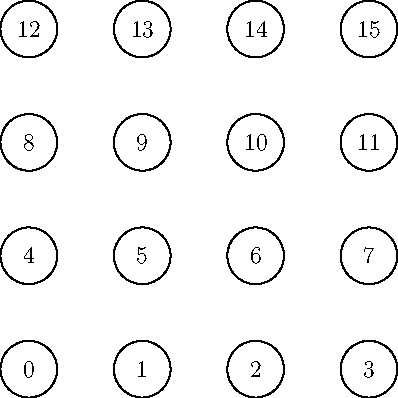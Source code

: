 unitsize(0.5cm);
real grid_spacing = 4;
int grid_num = 4;

int[] dof_indices;
for(int i=0;i<grid_num*grid_num;++i) {
  dof_indices.push(i);
}

// Plot the grid in deal.ii's lexicographic order.
int counter = 0;
for(int j=0;j<grid_num;++j){
  for(int i=0;i<grid_num;++i) {
    pair circle_center = (i,j) * grid_spacing;
    draw(shift(circle_center)*unitcircle);
    // Add label at the circle center.
    label(format("%d", counter), circle_center);
    ++counter;
  }
}
